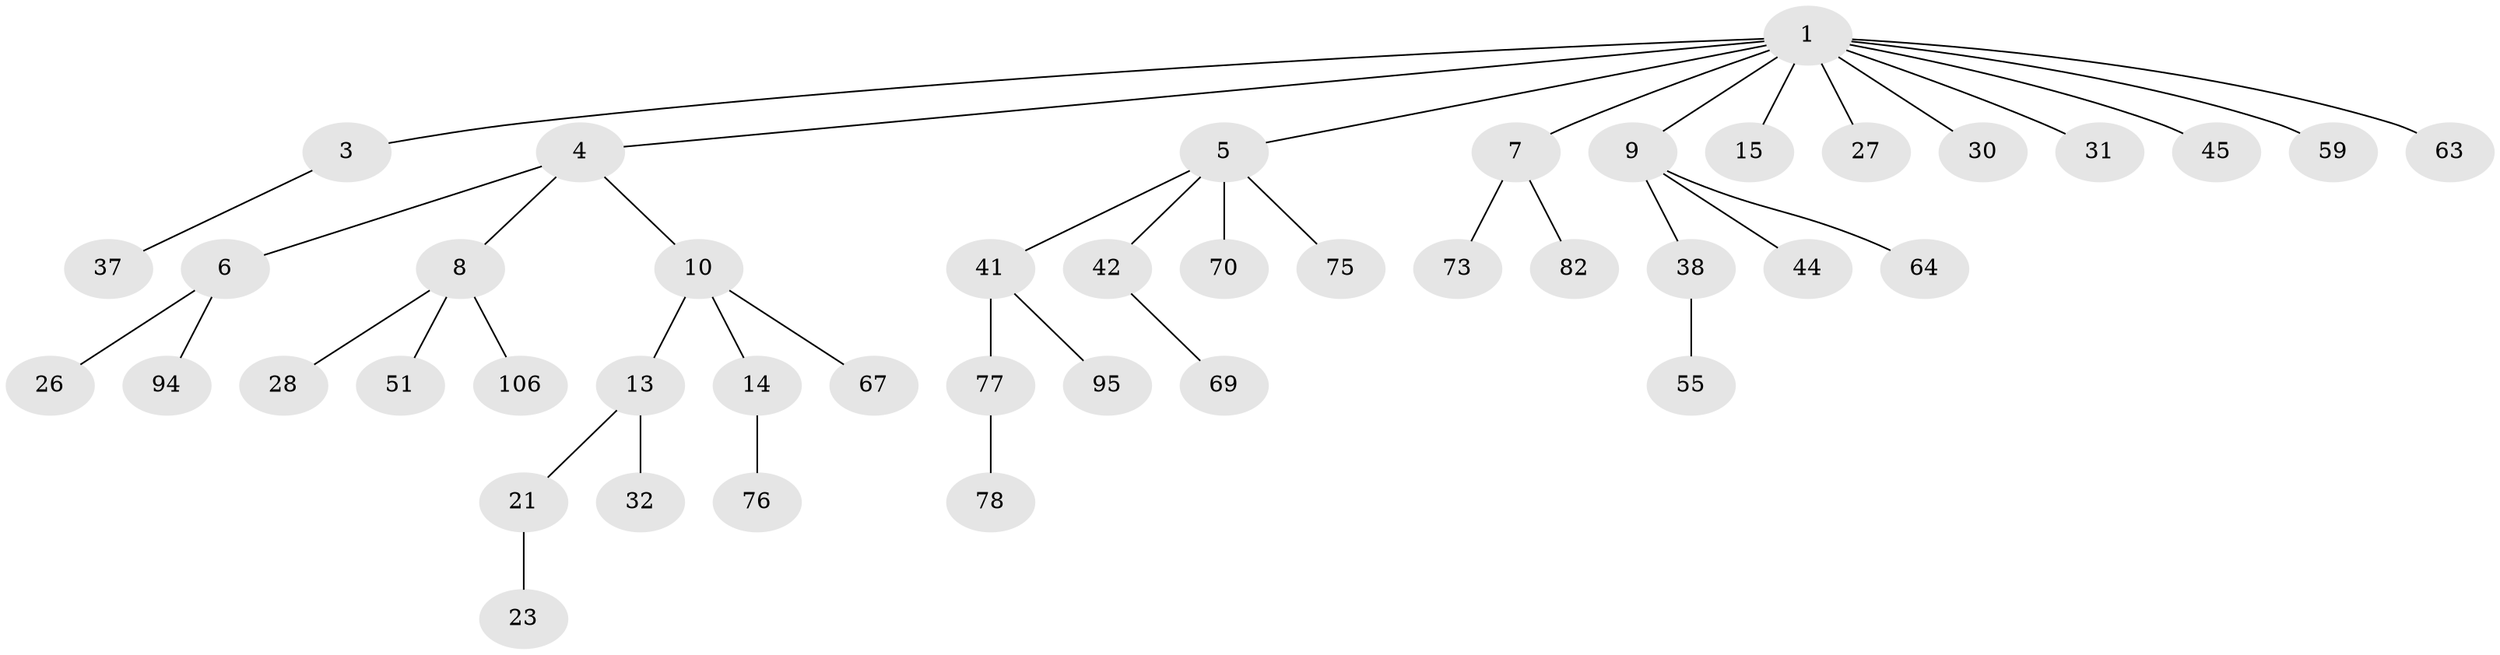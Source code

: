 // original degree distribution, {7: 0.01834862385321101, 3: 0.11926605504587157, 5: 0.045871559633027525, 4: 0.045871559633027525, 2: 0.3119266055045872, 1: 0.45871559633027525}
// Generated by graph-tools (version 1.1) at 2025/19/03/04/25 18:19:23]
// undirected, 43 vertices, 42 edges
graph export_dot {
graph [start="1"]
  node [color=gray90,style=filled];
  1 [super="+2"];
  3 [super="+11"];
  4 [super="+17"];
  5 [super="+29+33"];
  6 [super="+12+24+16"];
  7 [super="+20+25"];
  8;
  9 [super="+18+50"];
  10 [super="+39"];
  13 [super="+40+84"];
  14 [super="+19+86+36"];
  15 [super="+92"];
  21 [super="+22"];
  23;
  26;
  27 [super="+79"];
  28 [super="+53"];
  30 [super="+47+65"];
  31;
  32 [super="+93+46"];
  37;
  38 [super="+80+48"];
  41 [super="+43"];
  42 [super="+60"];
  44;
  45;
  51 [super="+72+54"];
  55 [super="+62+91"];
  59;
  63;
  64;
  67;
  69;
  70;
  73 [super="+108"];
  75;
  76;
  77;
  78 [super="+83"];
  82 [super="+96"];
  94;
  95;
  106;
  1 -- 4;
  1 -- 9;
  1 -- 15;
  1 -- 31;
  1 -- 45;
  1 -- 63;
  1 -- 3;
  1 -- 5;
  1 -- 7;
  1 -- 27;
  1 -- 59;
  1 -- 30;
  3 -- 37;
  4 -- 6;
  4 -- 8;
  4 -- 10;
  5 -- 42;
  5 -- 70;
  5 -- 75;
  5 -- 41;
  6 -- 94;
  6 -- 26;
  7 -- 73;
  7 -- 82;
  8 -- 28;
  8 -- 51;
  8 -- 106;
  9 -- 44;
  9 -- 64;
  9 -- 38;
  10 -- 13;
  10 -- 14;
  10 -- 67;
  13 -- 21;
  13 -- 32;
  14 -- 76;
  21 -- 23;
  38 -- 55;
  41 -- 77;
  41 -- 95;
  42 -- 69;
  77 -- 78;
}

